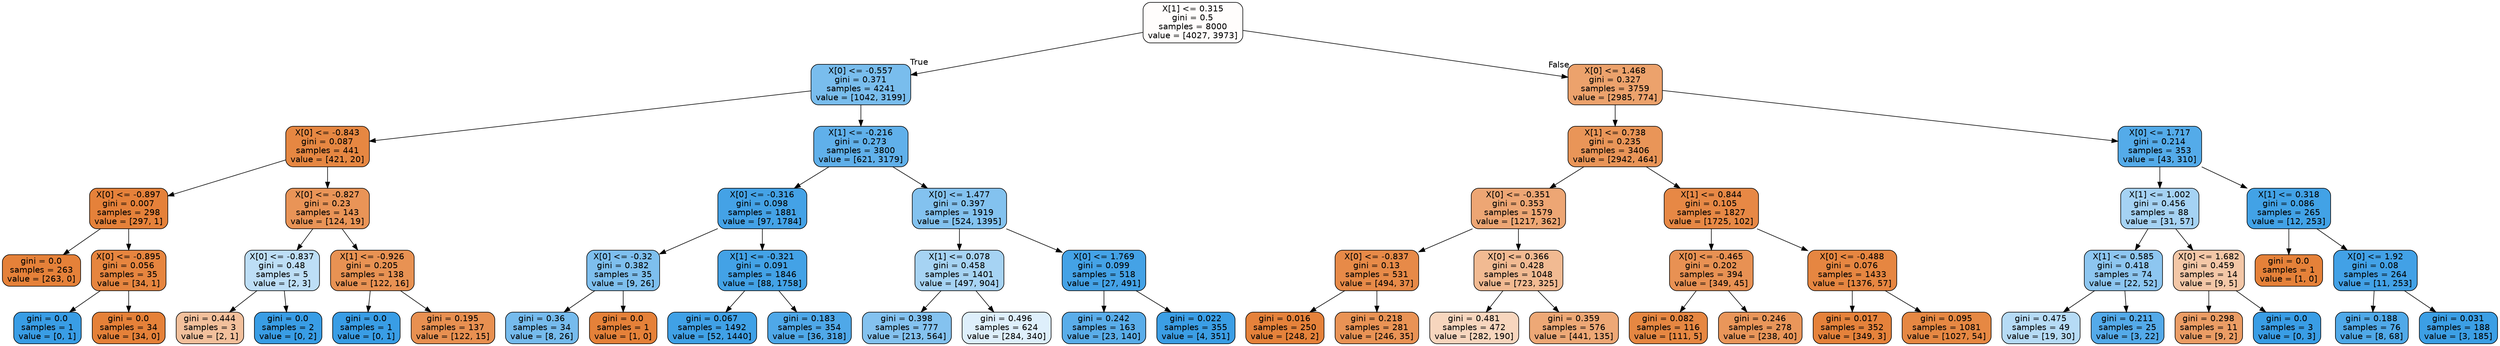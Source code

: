 digraph Tree {
node [shape=box, style="filled, rounded", color="black", fontname=helvetica] ;
edge [fontname=helvetica] ;
0 [label="X[1] <= 0.315\ngini = 0.5\nsamples = 8000\nvalue = [4027, 3973]", fillcolor="#fffdfc"] ;
1 [label="X[0] <= -0.557\ngini = 0.371\nsamples = 4241\nvalue = [1042, 3199]", fillcolor="#79bded"] ;
0 -> 1 [labeldistance=2.5, labelangle=45, headlabel="True"] ;
2 [label="X[0] <= -0.843\ngini = 0.087\nsamples = 441\nvalue = [421, 20]", fillcolor="#e68742"] ;
1 -> 2 ;
3 [label="X[0] <= -0.897\ngini = 0.007\nsamples = 298\nvalue = [297, 1]", fillcolor="#e5813a"] ;
2 -> 3 ;
4 [label="gini = 0.0\nsamples = 263\nvalue = [263, 0]", fillcolor="#e58139"] ;
3 -> 4 ;
5 [label="X[0] <= -0.895\ngini = 0.056\nsamples = 35\nvalue = [34, 1]", fillcolor="#e6853f"] ;
3 -> 5 ;
6 [label="gini = 0.0\nsamples = 1\nvalue = [0, 1]", fillcolor="#399de5"] ;
5 -> 6 ;
7 [label="gini = 0.0\nsamples = 34\nvalue = [34, 0]", fillcolor="#e58139"] ;
5 -> 7 ;
8 [label="X[0] <= -0.827\ngini = 0.23\nsamples = 143\nvalue = [124, 19]", fillcolor="#e99457"] ;
2 -> 8 ;
9 [label="X[0] <= -0.837\ngini = 0.48\nsamples = 5\nvalue = [2, 3]", fillcolor="#bddef6"] ;
8 -> 9 ;
10 [label="gini = 0.444\nsamples = 3\nvalue = [2, 1]", fillcolor="#f2c09c"] ;
9 -> 10 ;
11 [label="gini = 0.0\nsamples = 2\nvalue = [0, 2]", fillcolor="#399de5"] ;
9 -> 11 ;
12 [label="X[1] <= -0.926\ngini = 0.205\nsamples = 138\nvalue = [122, 16]", fillcolor="#e89253"] ;
8 -> 12 ;
13 [label="gini = 0.0\nsamples = 1\nvalue = [0, 1]", fillcolor="#399de5"] ;
12 -> 13 ;
14 [label="gini = 0.195\nsamples = 137\nvalue = [122, 15]", fillcolor="#e89051"] ;
12 -> 14 ;
15 [label="X[1] <= -0.216\ngini = 0.273\nsamples = 3800\nvalue = [621, 3179]", fillcolor="#60b0ea"] ;
1 -> 15 ;
16 [label="X[0] <= -0.316\ngini = 0.098\nsamples = 1881\nvalue = [97, 1784]", fillcolor="#44a2e6"] ;
15 -> 16 ;
17 [label="X[0] <= -0.32\ngini = 0.382\nsamples = 35\nvalue = [9, 26]", fillcolor="#7ebfee"] ;
16 -> 17 ;
18 [label="gini = 0.36\nsamples = 34\nvalue = [8, 26]", fillcolor="#76bbed"] ;
17 -> 18 ;
19 [label="gini = 0.0\nsamples = 1\nvalue = [1, 0]", fillcolor="#e58139"] ;
17 -> 19 ;
20 [label="X[1] <= -0.321\ngini = 0.091\nsamples = 1846\nvalue = [88, 1758]", fillcolor="#43a2e6"] ;
16 -> 20 ;
21 [label="gini = 0.067\nsamples = 1492\nvalue = [52, 1440]", fillcolor="#40a1e6"] ;
20 -> 21 ;
22 [label="gini = 0.183\nsamples = 354\nvalue = [36, 318]", fillcolor="#4fa8e8"] ;
20 -> 22 ;
23 [label="X[0] <= 1.477\ngini = 0.397\nsamples = 1919\nvalue = [524, 1395]", fillcolor="#83c2ef"] ;
15 -> 23 ;
24 [label="X[1] <= 0.078\ngini = 0.458\nsamples = 1401\nvalue = [497, 904]", fillcolor="#a6d3f3"] ;
23 -> 24 ;
25 [label="gini = 0.398\nsamples = 777\nvalue = [213, 564]", fillcolor="#84c2ef"] ;
24 -> 25 ;
26 [label="gini = 0.496\nsamples = 624\nvalue = [284, 340]", fillcolor="#deeffb"] ;
24 -> 26 ;
27 [label="X[0] <= 1.769\ngini = 0.099\nsamples = 518\nvalue = [27, 491]", fillcolor="#44a2e6"] ;
23 -> 27 ;
28 [label="gini = 0.242\nsamples = 163\nvalue = [23, 140]", fillcolor="#5aade9"] ;
27 -> 28 ;
29 [label="gini = 0.022\nsamples = 355\nvalue = [4, 351]", fillcolor="#3b9ee5"] ;
27 -> 29 ;
30 [label="X[0] <= 1.468\ngini = 0.327\nsamples = 3759\nvalue = [2985, 774]", fillcolor="#eca26c"] ;
0 -> 30 [labeldistance=2.5, labelangle=-45, headlabel="False"] ;
31 [label="X[1] <= 0.738\ngini = 0.235\nsamples = 3406\nvalue = [2942, 464]", fillcolor="#e99558"] ;
30 -> 31 ;
32 [label="X[0] <= -0.351\ngini = 0.353\nsamples = 1579\nvalue = [1217, 362]", fillcolor="#eda674"] ;
31 -> 32 ;
33 [label="X[0] <= -0.837\ngini = 0.13\nsamples = 531\nvalue = [494, 37]", fillcolor="#e78a48"] ;
32 -> 33 ;
34 [label="gini = 0.016\nsamples = 250\nvalue = [248, 2]", fillcolor="#e5823b"] ;
33 -> 34 ;
35 [label="gini = 0.218\nsamples = 281\nvalue = [246, 35]", fillcolor="#e99355"] ;
33 -> 35 ;
36 [label="X[0] <= 0.366\ngini = 0.428\nsamples = 1048\nvalue = [723, 325]", fillcolor="#f1ba92"] ;
32 -> 36 ;
37 [label="gini = 0.481\nsamples = 472\nvalue = [282, 190]", fillcolor="#f7d6be"] ;
36 -> 37 ;
38 [label="gini = 0.359\nsamples = 576\nvalue = [441, 135]", fillcolor="#eda876"] ;
36 -> 38 ;
39 [label="X[1] <= 0.844\ngini = 0.105\nsamples = 1827\nvalue = [1725, 102]", fillcolor="#e78845"] ;
31 -> 39 ;
40 [label="X[0] <= -0.465\ngini = 0.202\nsamples = 394\nvalue = [349, 45]", fillcolor="#e89153"] ;
39 -> 40 ;
41 [label="gini = 0.082\nsamples = 116\nvalue = [111, 5]", fillcolor="#e68742"] ;
40 -> 41 ;
42 [label="gini = 0.246\nsamples = 278\nvalue = [238, 40]", fillcolor="#e9965a"] ;
40 -> 42 ;
43 [label="X[0] <= -0.488\ngini = 0.076\nsamples = 1433\nvalue = [1376, 57]", fillcolor="#e68641"] ;
39 -> 43 ;
44 [label="gini = 0.017\nsamples = 352\nvalue = [349, 3]", fillcolor="#e5823b"] ;
43 -> 44 ;
45 [label="gini = 0.095\nsamples = 1081\nvalue = [1027, 54]", fillcolor="#e68843"] ;
43 -> 45 ;
46 [label="X[0] <= 1.717\ngini = 0.214\nsamples = 353\nvalue = [43, 310]", fillcolor="#54abe9"] ;
30 -> 46 ;
47 [label="X[1] <= 1.002\ngini = 0.456\nsamples = 88\nvalue = [31, 57]", fillcolor="#a5d2f3"] ;
46 -> 47 ;
48 [label="X[1] <= 0.585\ngini = 0.418\nsamples = 74\nvalue = [22, 52]", fillcolor="#8dc6f0"] ;
47 -> 48 ;
49 [label="gini = 0.475\nsamples = 49\nvalue = [19, 30]", fillcolor="#b6dbf5"] ;
48 -> 49 ;
50 [label="gini = 0.211\nsamples = 25\nvalue = [3, 22]", fillcolor="#54aae9"] ;
48 -> 50 ;
51 [label="X[0] <= 1.682\ngini = 0.459\nsamples = 14\nvalue = [9, 5]", fillcolor="#f3c7a7"] ;
47 -> 51 ;
52 [label="gini = 0.298\nsamples = 11\nvalue = [9, 2]", fillcolor="#eb9d65"] ;
51 -> 52 ;
53 [label="gini = 0.0\nsamples = 3\nvalue = [0, 3]", fillcolor="#399de5"] ;
51 -> 53 ;
54 [label="X[1] <= 0.318\ngini = 0.086\nsamples = 265\nvalue = [12, 253]", fillcolor="#42a2e6"] ;
46 -> 54 ;
55 [label="gini = 0.0\nsamples = 1\nvalue = [1, 0]", fillcolor="#e58139"] ;
54 -> 55 ;
56 [label="X[0] <= 1.92\ngini = 0.08\nsamples = 264\nvalue = [11, 253]", fillcolor="#42a1e6"] ;
54 -> 56 ;
57 [label="gini = 0.188\nsamples = 76\nvalue = [8, 68]", fillcolor="#50a9e8"] ;
56 -> 57 ;
58 [label="gini = 0.031\nsamples = 188\nvalue = [3, 185]", fillcolor="#3c9fe5"] ;
56 -> 58 ;
}